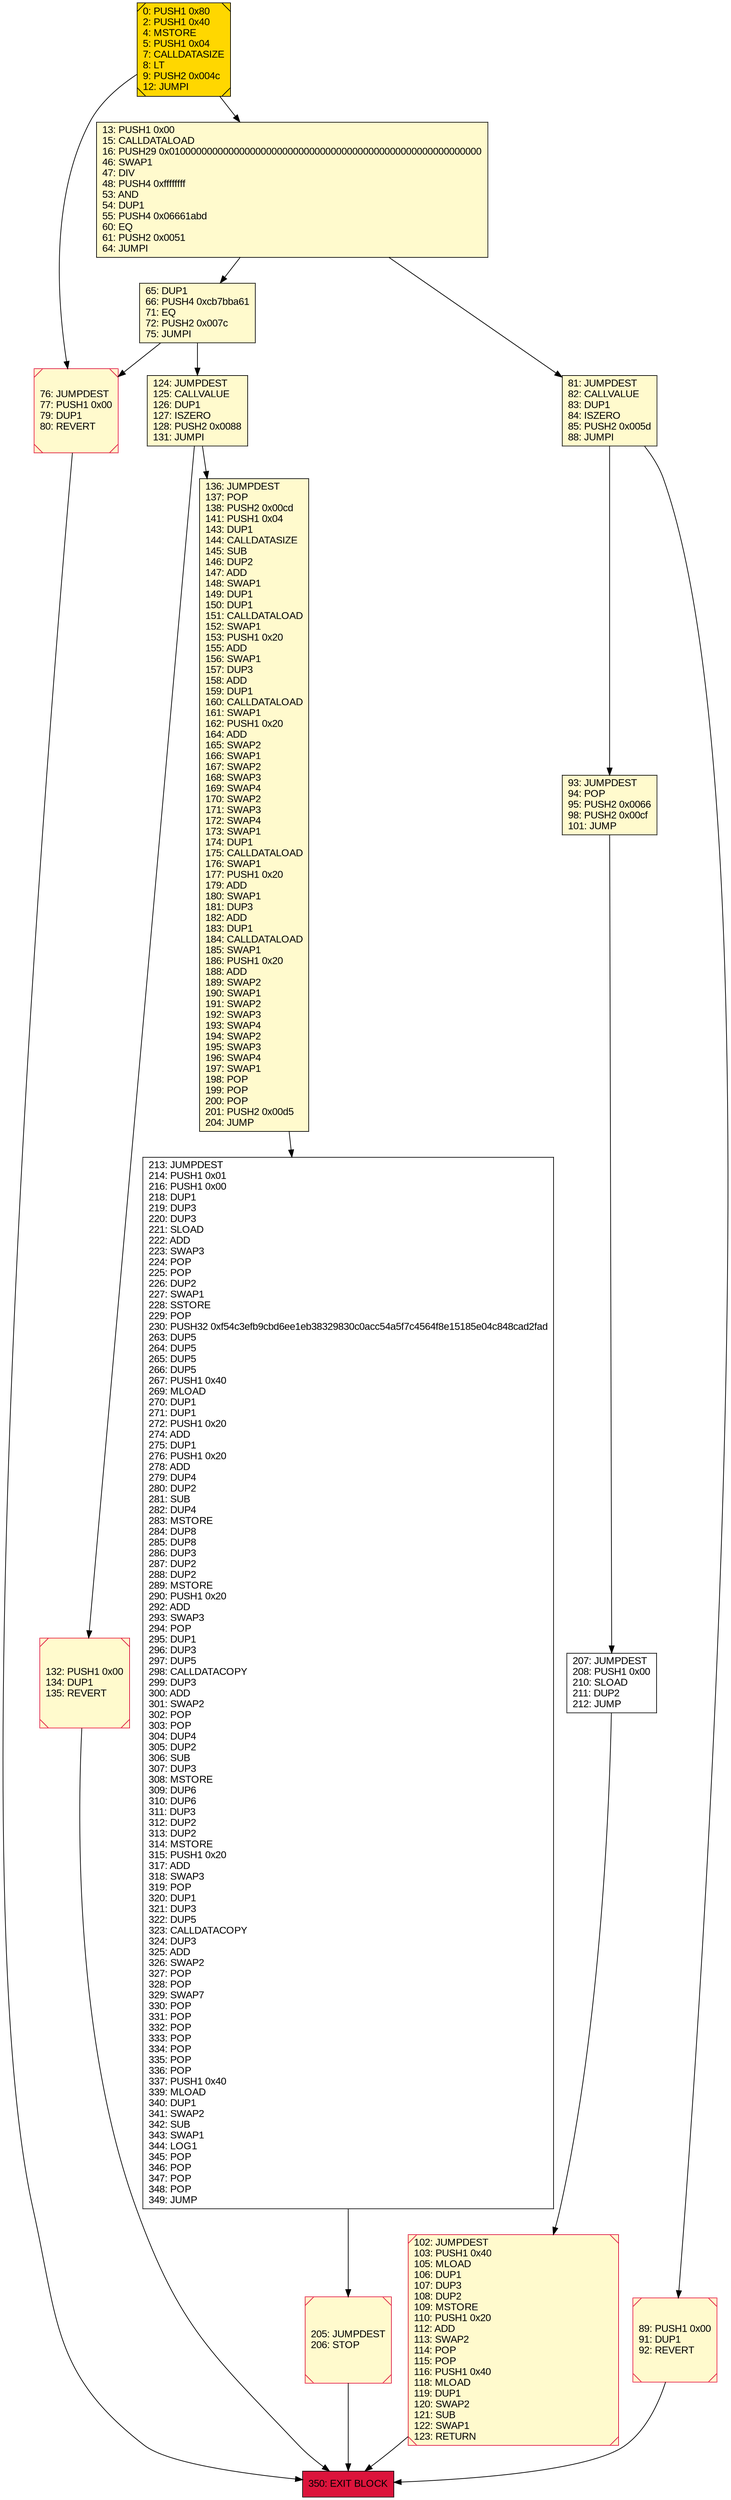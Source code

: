 digraph G {
bgcolor=transparent rankdir=UD;
node [shape=box style=filled color=black fillcolor=white fontname=arial fontcolor=black];
132 [label="132: PUSH1 0x00\l134: DUP1\l135: REVERT\l" fillcolor=lemonchiffon shape=Msquare color=crimson ];
65 [label="65: DUP1\l66: PUSH4 0xcb7bba61\l71: EQ\l72: PUSH2 0x007c\l75: JUMPI\l" fillcolor=lemonchiffon ];
93 [label="93: JUMPDEST\l94: POP\l95: PUSH2 0x0066\l98: PUSH2 0x00cf\l101: JUMP\l" fillcolor=lemonchiffon ];
136 [label="136: JUMPDEST\l137: POP\l138: PUSH2 0x00cd\l141: PUSH1 0x04\l143: DUP1\l144: CALLDATASIZE\l145: SUB\l146: DUP2\l147: ADD\l148: SWAP1\l149: DUP1\l150: DUP1\l151: CALLDATALOAD\l152: SWAP1\l153: PUSH1 0x20\l155: ADD\l156: SWAP1\l157: DUP3\l158: ADD\l159: DUP1\l160: CALLDATALOAD\l161: SWAP1\l162: PUSH1 0x20\l164: ADD\l165: SWAP2\l166: SWAP1\l167: SWAP2\l168: SWAP3\l169: SWAP4\l170: SWAP2\l171: SWAP3\l172: SWAP4\l173: SWAP1\l174: DUP1\l175: CALLDATALOAD\l176: SWAP1\l177: PUSH1 0x20\l179: ADD\l180: SWAP1\l181: DUP3\l182: ADD\l183: DUP1\l184: CALLDATALOAD\l185: SWAP1\l186: PUSH1 0x20\l188: ADD\l189: SWAP2\l190: SWAP1\l191: SWAP2\l192: SWAP3\l193: SWAP4\l194: SWAP2\l195: SWAP3\l196: SWAP4\l197: SWAP1\l198: POP\l199: POP\l200: POP\l201: PUSH2 0x00d5\l204: JUMP\l" fillcolor=lemonchiffon ];
0 [label="0: PUSH1 0x80\l2: PUSH1 0x40\l4: MSTORE\l5: PUSH1 0x04\l7: CALLDATASIZE\l8: LT\l9: PUSH2 0x004c\l12: JUMPI\l" fillcolor=lemonchiffon shape=Msquare fillcolor=gold ];
76 [label="76: JUMPDEST\l77: PUSH1 0x00\l79: DUP1\l80: REVERT\l" fillcolor=lemonchiffon shape=Msquare color=crimson ];
81 [label="81: JUMPDEST\l82: CALLVALUE\l83: DUP1\l84: ISZERO\l85: PUSH2 0x005d\l88: JUMPI\l" fillcolor=lemonchiffon ];
102 [label="102: JUMPDEST\l103: PUSH1 0x40\l105: MLOAD\l106: DUP1\l107: DUP3\l108: DUP2\l109: MSTORE\l110: PUSH1 0x20\l112: ADD\l113: SWAP2\l114: POP\l115: POP\l116: PUSH1 0x40\l118: MLOAD\l119: DUP1\l120: SWAP2\l121: SUB\l122: SWAP1\l123: RETURN\l" fillcolor=lemonchiffon shape=Msquare color=crimson ];
124 [label="124: JUMPDEST\l125: CALLVALUE\l126: DUP1\l127: ISZERO\l128: PUSH2 0x0088\l131: JUMPI\l" fillcolor=lemonchiffon ];
213 [label="213: JUMPDEST\l214: PUSH1 0x01\l216: PUSH1 0x00\l218: DUP1\l219: DUP3\l220: DUP3\l221: SLOAD\l222: ADD\l223: SWAP3\l224: POP\l225: POP\l226: DUP2\l227: SWAP1\l228: SSTORE\l229: POP\l230: PUSH32 0xf54c3efb9cbd6ee1eb38329830c0acc54a5f7c4564f8e15185e04c848cad2fad\l263: DUP5\l264: DUP5\l265: DUP5\l266: DUP5\l267: PUSH1 0x40\l269: MLOAD\l270: DUP1\l271: DUP1\l272: PUSH1 0x20\l274: ADD\l275: DUP1\l276: PUSH1 0x20\l278: ADD\l279: DUP4\l280: DUP2\l281: SUB\l282: DUP4\l283: MSTORE\l284: DUP8\l285: DUP8\l286: DUP3\l287: DUP2\l288: DUP2\l289: MSTORE\l290: PUSH1 0x20\l292: ADD\l293: SWAP3\l294: POP\l295: DUP1\l296: DUP3\l297: DUP5\l298: CALLDATACOPY\l299: DUP3\l300: ADD\l301: SWAP2\l302: POP\l303: POP\l304: DUP4\l305: DUP2\l306: SUB\l307: DUP3\l308: MSTORE\l309: DUP6\l310: DUP6\l311: DUP3\l312: DUP2\l313: DUP2\l314: MSTORE\l315: PUSH1 0x20\l317: ADD\l318: SWAP3\l319: POP\l320: DUP1\l321: DUP3\l322: DUP5\l323: CALLDATACOPY\l324: DUP3\l325: ADD\l326: SWAP2\l327: POP\l328: POP\l329: SWAP7\l330: POP\l331: POP\l332: POP\l333: POP\l334: POP\l335: POP\l336: POP\l337: PUSH1 0x40\l339: MLOAD\l340: DUP1\l341: SWAP2\l342: SUB\l343: SWAP1\l344: LOG1\l345: POP\l346: POP\l347: POP\l348: POP\l349: JUMP\l" ];
89 [label="89: PUSH1 0x00\l91: DUP1\l92: REVERT\l" fillcolor=lemonchiffon shape=Msquare color=crimson ];
13 [label="13: PUSH1 0x00\l15: CALLDATALOAD\l16: PUSH29 0x0100000000000000000000000000000000000000000000000000000000\l46: SWAP1\l47: DIV\l48: PUSH4 0xffffffff\l53: AND\l54: DUP1\l55: PUSH4 0x06661abd\l60: EQ\l61: PUSH2 0x0051\l64: JUMPI\l" fillcolor=lemonchiffon ];
205 [label="205: JUMPDEST\l206: STOP\l" fillcolor=lemonchiffon shape=Msquare color=crimson ];
350 [label="350: EXIT BLOCK\l" fillcolor=crimson ];
207 [label="207: JUMPDEST\l208: PUSH1 0x00\l210: SLOAD\l211: DUP2\l212: JUMP\l" ];
0 -> 76;
89 -> 350;
205 -> 350;
102 -> 350;
207 -> 102;
81 -> 93;
65 -> 76;
213 -> 205;
0 -> 13;
136 -> 213;
65 -> 124;
124 -> 136;
13 -> 81;
81 -> 89;
124 -> 132;
76 -> 350;
93 -> 207;
132 -> 350;
13 -> 65;
}